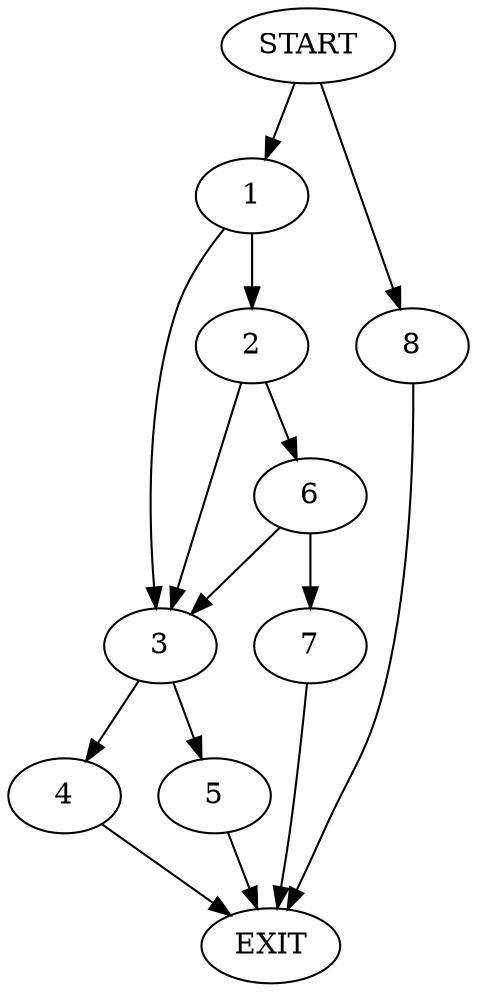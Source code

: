 digraph {
0 [label="START"];
1;
2;
3;
4;
5;
6;
7;
8;
9 [label="EXIT"];
0 -> 1;
1 -> 2;
1 -> 3;
3 -> 4;
3 -> 5;
2 -> 3;
2 -> 6;
6 -> 3;
6 -> 7;
7 -> 9;
4 -> 9;
5 -> 9;
0 -> 8;
8 -> 9;
}
